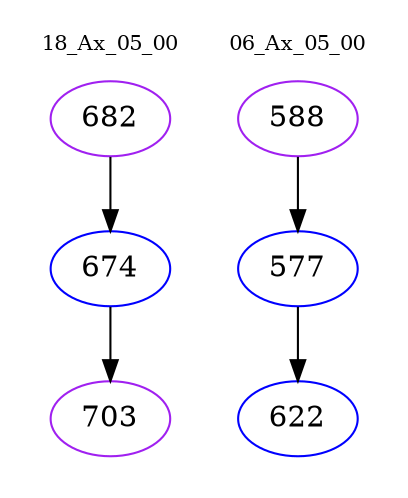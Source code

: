 digraph{
subgraph cluster_0 {
color = white
label = "18_Ax_05_00";
fontsize=10;
T0_682 [label="682", color="purple"]
T0_682 -> T0_674 [color="black"]
T0_674 [label="674", color="blue"]
T0_674 -> T0_703 [color="black"]
T0_703 [label="703", color="purple"]
}
subgraph cluster_1 {
color = white
label = "06_Ax_05_00";
fontsize=10;
T1_588 [label="588", color="purple"]
T1_588 -> T1_577 [color="black"]
T1_577 [label="577", color="blue"]
T1_577 -> T1_622 [color="black"]
T1_622 [label="622", color="blue"]
}
}
